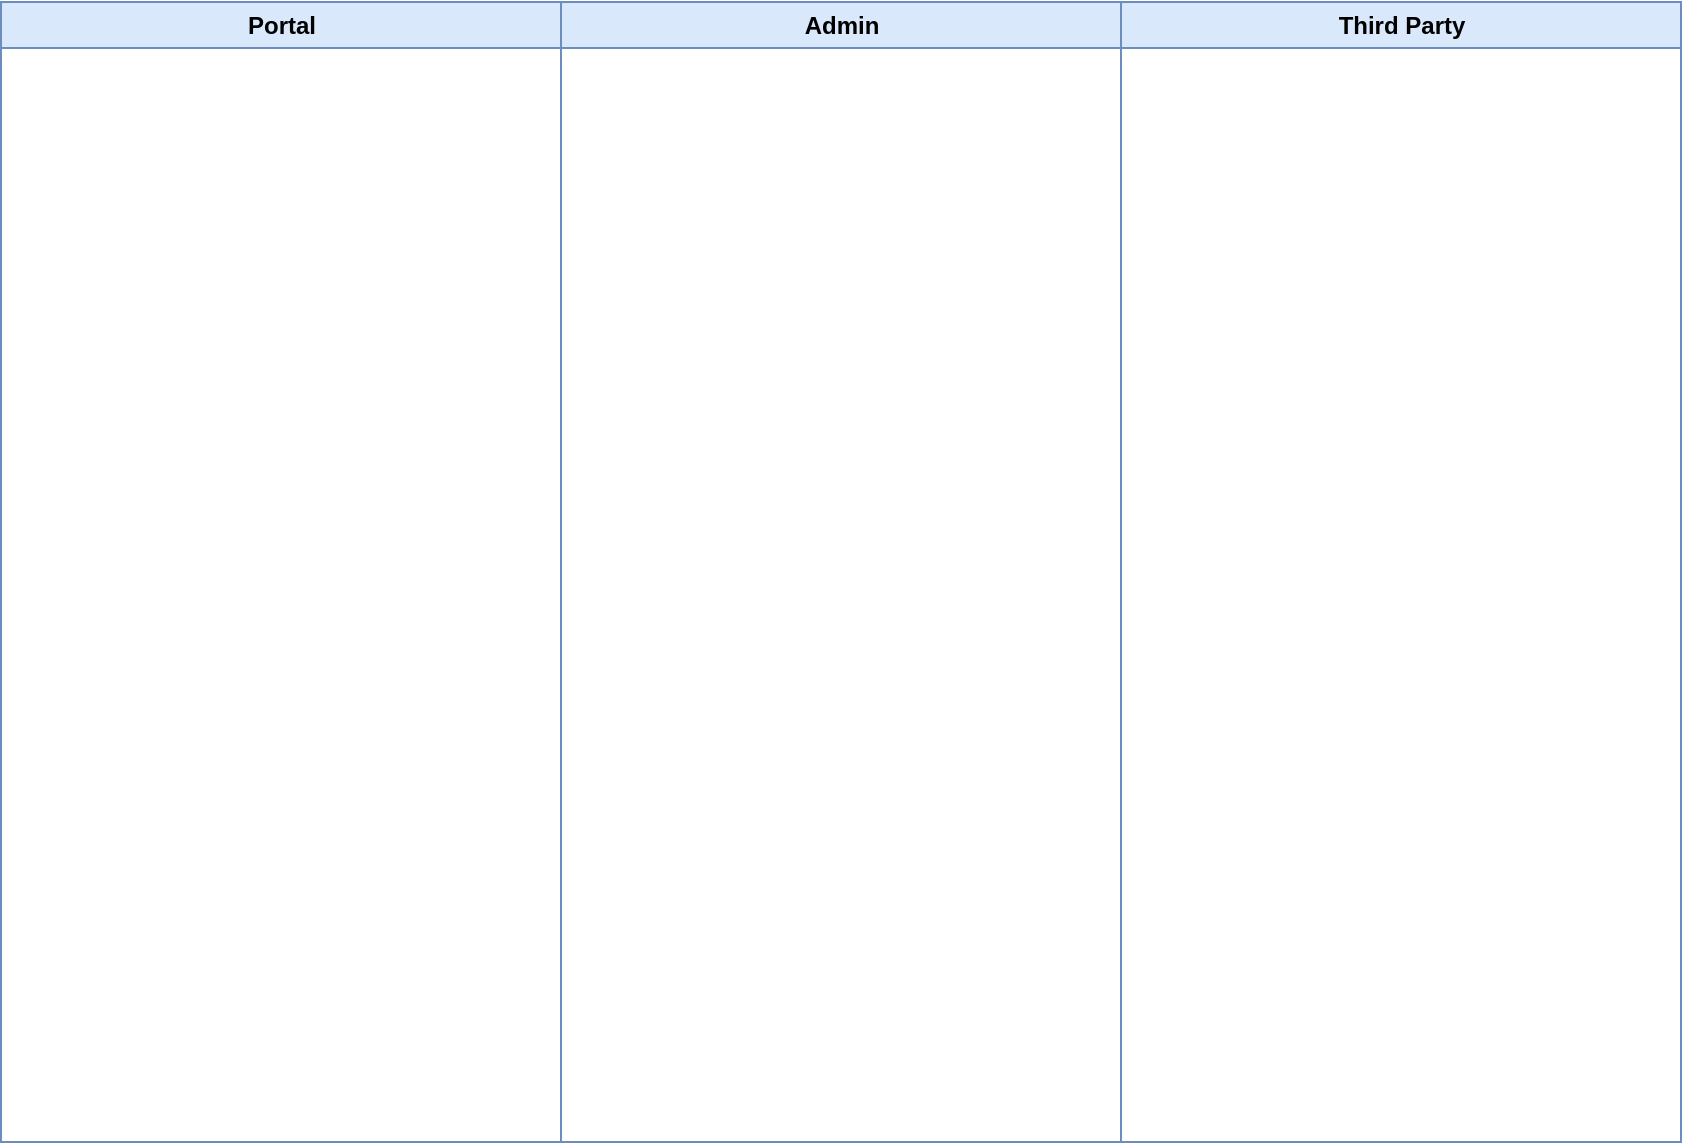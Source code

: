 <mxfile version="24.6.2" type="github">
  <diagram name="Register" id="e7e014a7-5840-1c2e-5031-d8a46d1fe8dd">
    <mxGraphModel dx="1215" dy="690" grid="1" gridSize="10" guides="1" tooltips="1" connect="1" arrows="1" fold="1" page="1" pageScale="1" pageWidth="1169" pageHeight="826" background="none" math="0" shadow="0">
      <root>
        <mxCell id="0" />
        <mxCell id="1" parent="0" />
        <mxCell id="2" value="Portal" style="swimlane;whiteSpace=wrap;startSize=23;fillColor=#dae8fc;strokeColor=#6c8ebf;" parent="1" vertex="1">
          <mxGeometry x="164.5" y="128" width="280" height="570" as="geometry" />
        </mxCell>
        <mxCell id="3" value="Admin" style="swimlane;whiteSpace=wrap;fillColor=#dae8fc;strokeColor=#6c8ebf;" parent="1" vertex="1">
          <mxGeometry x="444.5" y="128" width="280" height="570" as="geometry" />
        </mxCell>
        <mxCell id="4" value="Third Party" style="swimlane;whiteSpace=wrap;fillColor=#dae8fc;strokeColor=#6c8ebf;" parent="1" vertex="1">
          <mxGeometry x="724.5" y="128" width="280" height="570" as="geometry" />
        </mxCell>
      </root>
    </mxGraphModel>
  </diagram>
</mxfile>
